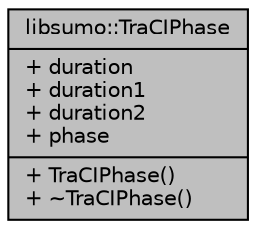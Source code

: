 digraph "libsumo::TraCIPhase"
{
  edge [fontname="Helvetica",fontsize="10",labelfontname="Helvetica",labelfontsize="10"];
  node [fontname="Helvetica",fontsize="10",shape=record];
  Node1 [label="{libsumo::TraCIPhase\n|+ duration\l+ duration1\l+ duration2\l+ phase\l|+ TraCIPhase()\l+ ~TraCIPhase()\l}",height=0.2,width=0.4,color="black", fillcolor="grey75", style="filled", fontcolor="black"];
}
